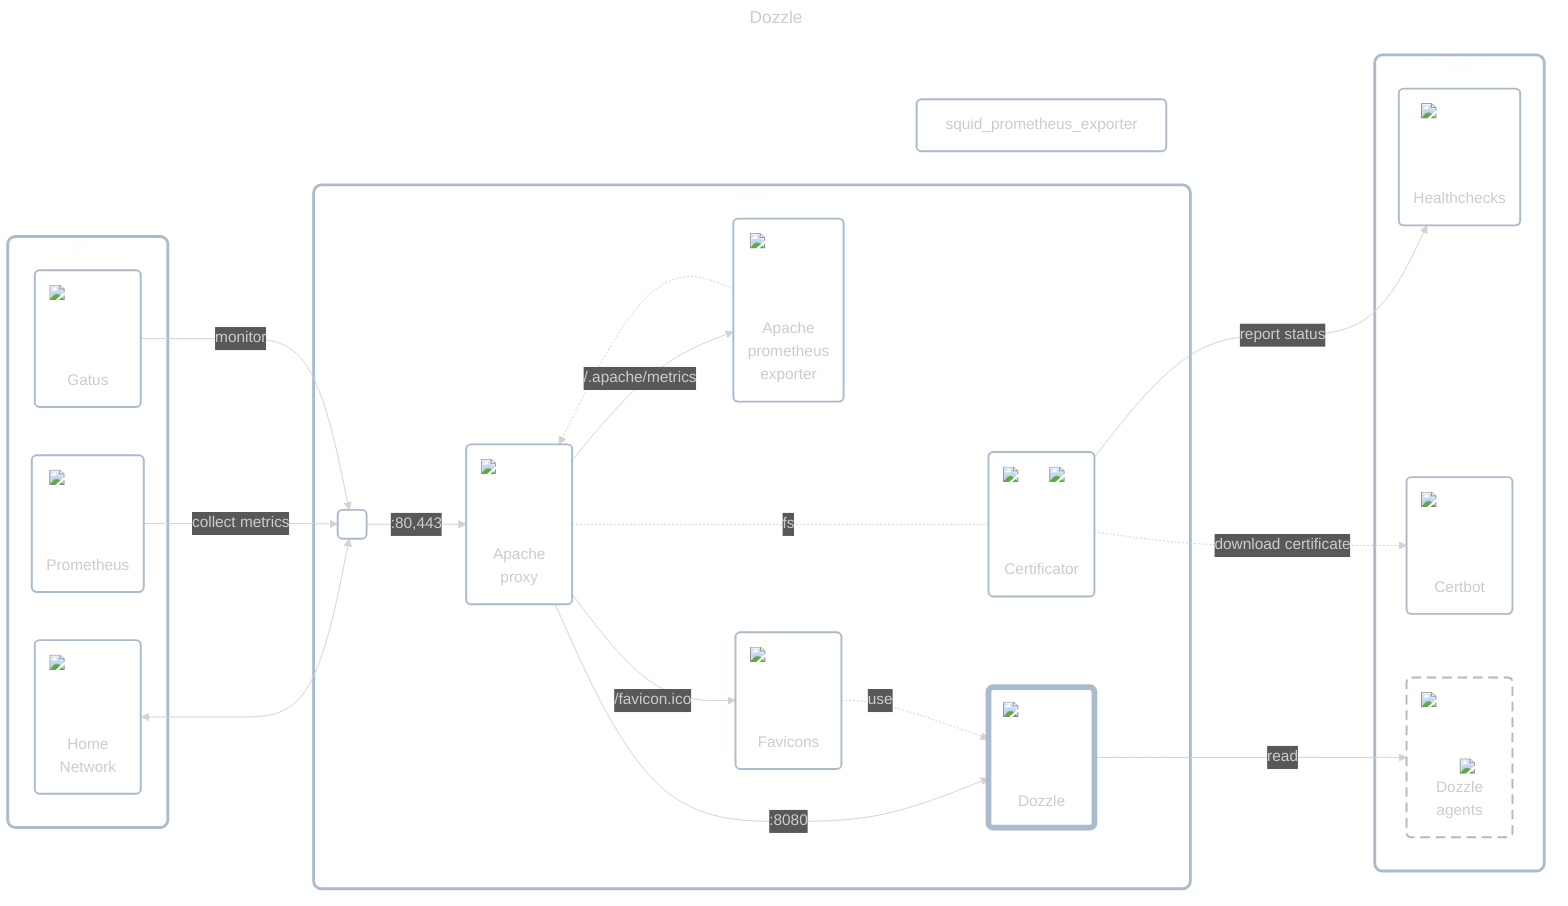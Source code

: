 ---
title: Dozzle
config:
    theme: dark
---

flowchart LR
    classDef cluster fill:#ffffff00,stroke:#aabbccff,stroke-width:3px,rx:8px,ry:8px;
    classDef node fill:#ffffff00,stroke:#aabbccff,stroke-width:2px,rx:5px,ry:5px;
    classDef dashed_border stroke-dasharray:10 6;
    classDef strong_border stroke-width:6px;

    subgraph app_wrapper["App"]
        inbound_interface(" ")
        apache_proxy("<div style='position:relative;width:80px;height:80px;margin:0 auto;margin-bottom:0.5em'><img src='../../../../icons/apache.png' style='min-width:80px;max-width:80px' /></div>Apache<br/>proxy")
        apache_prometheus_exporter("<div style='position:relative;width:80px;height:80px;margin:0 auto;margin-bottom:0.5em'><img src='../../../../icons/apache-prometheus-exporter.png' style='min-width:80px;max-width:80px' /></div>Apache<br/>prometheus<br/>exporter")
        certificator("<div style='position:relative;width:80px;height:80px;margin:0 auto;margin-bottom:1em'><img src='../../../../icons/cronjob.png' style='min-width:32px;max-width:32px;position:absolute;top:0;right:0' /><img src='../../../../icons/lets-encrypt.png' style='min-width:80px;max-width:80px' /></div>Certificator")
        favicons("<div style='position:relative;width:80px;height:80px;margin:0 auto;margin-bottom:0.5em'><img src='../../../../icons/picture.png' style='min-width:80px;max-width:80px' /></div>Favicons")
        dozzle("<div style='position:relative;width:80px;height:80px;margin:0 auto;margin-bottom:0.75em'><img src='../../../../icons/dozzle.png' style='min-width:80px;max-width:80px' /></div>Dozzle")
        class dozzle strong_border;

        inbound_interface -->|:80,443| apache_proxy -->|:8080| dozzle
        apache_proxy -.-|fs| certificator
        apache_prometheus_exporter -.-> apache_proxy -->|/.apache/metrics| apache_prometheus_exporter
        apache_proxy -->|/favicon.ico| favicons -.->|use| dozzle
    end

    subgraph others_1["Others"]
        home_network("<div style='position:relative;width:80px;height:80px;margin:0 auto;margin-bottom:0.1em'><img src='../../../../icons/network.png' style='min-width:80px;max-width:80px' /></div>Home<br/>Network")
        prometheus("<div style='position:relative;width:80px;height:80px;margin:0 auto;margin-bottom:0.5em'><img src='../../../../icons/prometheus.png' style='min-width:80px;max-width:80px' /></div>Prometheus")
        gatus("<div style='position:relative;width:80px;height:80px;margin:0 auto;margin-bottom:0.5em'><img src='../../../../icons/gatus.png' style='min-width:80px;max-width:80px' /></div>Gatus")

        home_network <--> inbound_interface
        prometheus -->|collect metrics| inbound_interface
        gatus -->|monitor| inbound_interface
    end

    subgraph others_2["Others"]
        healthchecks("<div style='position:relative;width:80px;height:80px;margin:0 auto;margin-bottom:0.5em'><img src='../../../../icons/healthchecks.png' style='min-width:80px;max-width:80px' /></div>Healthchecks")
        certbot("<div style='position:relative;width:80px;height:80px;margin:0 auto;margin-bottom:0.5em'><img src='../../../../icons/lets-encrypt.png' style='min-width:80px;max-width:80px' /></div>Certbot")
        dozzle_agents("<div style='position:relative;width:80px;height:80px;margin:0 auto;margin-bottom:0.5em'><img src='../../../../icons/apps.png' style='min-width:80px;max-width:80px' /><img src='../../../../icons/dozzle.png' style='min-width:40px;max-width:40px;position:absolute;bottom:-5px;right:0' /></div>Dozzle<br/>agents")
        class dozzle_agents dashed_border

        dozzle -->|read| dozzle_agents
        certificator -->|report status| healthchecks
        certificator -.->|download certificate| certbot
    end

    squid_prometheus_exporter ~~~ others_2